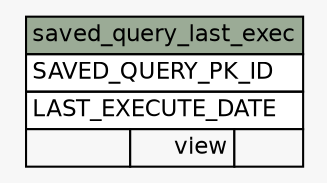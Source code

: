 // dot 2.16.1 on Linux 2.6.25.6-27.fc8
digraph "saved_query_last_exec" {
  graph [
    rankdir="RL"
    bgcolor="#f7f7f7"
  ];
  node [
    fontname="Helvetica"
    fontsize="11"
    shape="plaintext"
  ];
  edge [
    arrowsize="0.8"
  ];
  "saved_query_last_exec" [
    label=<
    <TABLE BORDER="0" CELLBORDER="1" CELLSPACING="0" BGCOLOR="#ffffff">
      <TR><TD PORT="saved_query_last_exec.heading" COLSPAN="3" BGCOLOR="#9bab96" ALIGN="CENTER">saved_query_last_exec</TD></TR>
      <TR><TD PORT="SAVED_QUERY_PK_ID" COLSPAN="3" ALIGN="LEFT">SAVED_QUERY_PK_ID</TD></TR>
      <TR><TD PORT="LAST_EXECUTE_DATE" COLSPAN="3" ALIGN="LEFT">LAST_EXECUTE_DATE</TD></TR>
      <TR><TD ALIGN="LEFT" BGCOLOR="#f7f7f7">  </TD><TD ALIGN="RIGHT" BGCOLOR="#f7f7f7">view</TD><TD ALIGN="RIGHT" BGCOLOR="#f7f7f7">  </TD></TR>
    </TABLE>>
    URL="tables/saved_query_last_exec.html#"
    tooltip="saved_query_last_exec"
  ];
}
